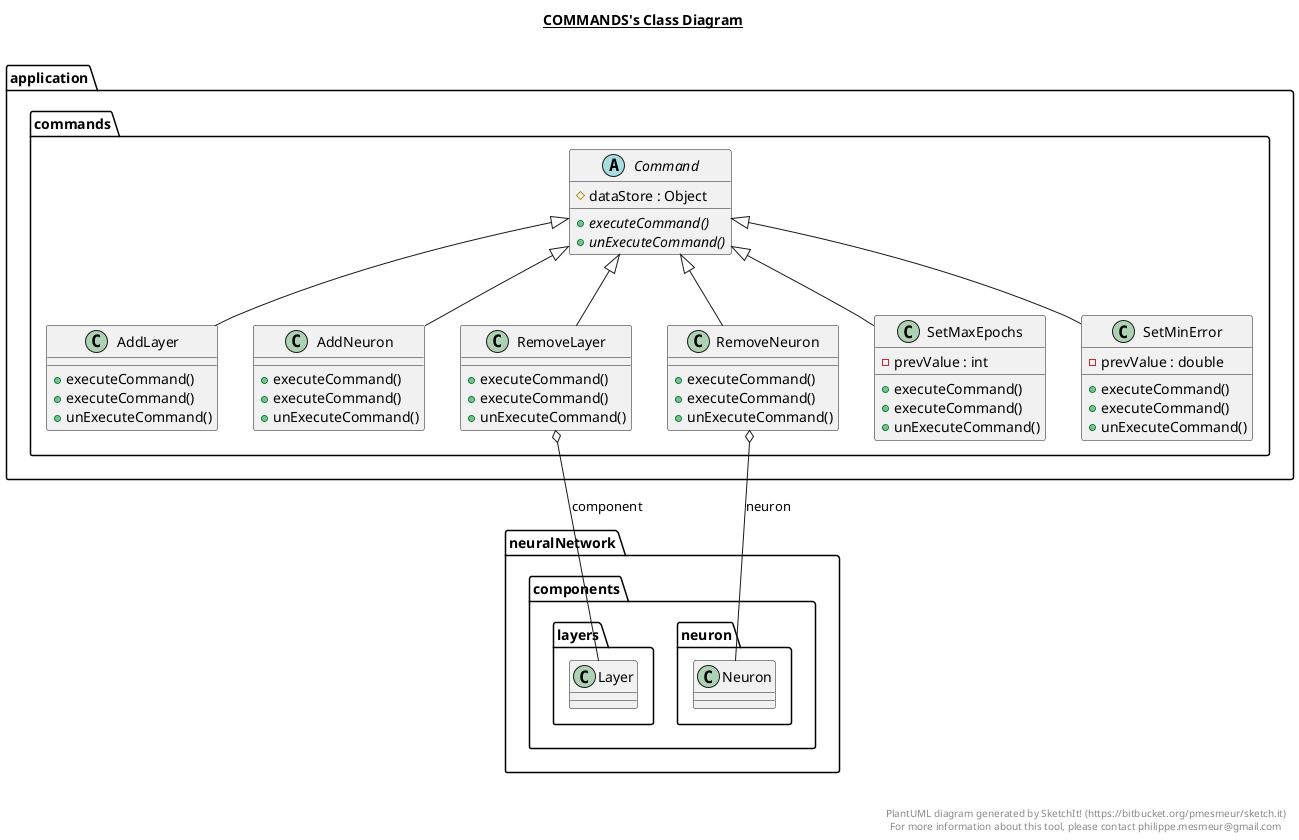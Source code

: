 @startuml

title __COMMANDS's Class Diagram__\n

  namespace application {
    namespace commands {
      class application.commands.AddLayer {
          + executeCommand()
          + executeCommand()
          + unExecuteCommand()
      }
    }
  }
  

  namespace application {
    namespace commands {
      class application.commands.AddNeuron {
          + executeCommand()
          + executeCommand()
          + unExecuteCommand()
      }
    }
  }
  

  namespace application {
    namespace commands {
      abstract class application.commands.Command {
          # dataStore : Object
          {abstract} + executeCommand()
          {abstract} + unExecuteCommand()
      }
    }
  }
  

  namespace application {
    namespace commands {
      class application.commands.RemoveLayer {
          + executeCommand()
          + executeCommand()
          + unExecuteCommand()
      }
    }
  }
  

  namespace application {
    namespace commands {
      class application.commands.RemoveNeuron {
          + executeCommand()
          + executeCommand()
          + unExecuteCommand()
      }
    }
  }
  

  namespace application {
    namespace commands {
      class application.commands.SetMaxEpochs {
          - prevValue : int
          + executeCommand()
          + executeCommand()
          + unExecuteCommand()
      }
    }
  }
  

  namespace application {
    namespace commands {
      class application.commands.SetMinError {
          - prevValue : double
          + executeCommand()
          + executeCommand()
          + unExecuteCommand()
      }
    }
  }
  

  application.commands.AddLayer -up-|> application.commands.Command
  application.commands.AddNeuron -up-|> application.commands.Command
  application.commands.RemoveLayer -up-|> application.commands.Command
  application.commands.RemoveLayer o-- neuralNetwork.components.layers.Layer : component
  application.commands.RemoveNeuron -up-|> application.commands.Command
  application.commands.RemoveNeuron o-- neuralNetwork.components.neuron.Neuron : neuron
  application.commands.SetMaxEpochs -up-|> application.commands.Command
  application.commands.SetMinError -up-|> application.commands.Command


right footer


PlantUML diagram generated by SketchIt! (https://bitbucket.org/pmesmeur/sketch.it)
For more information about this tool, please contact philippe.mesmeur@gmail.com
endfooter

@enduml
